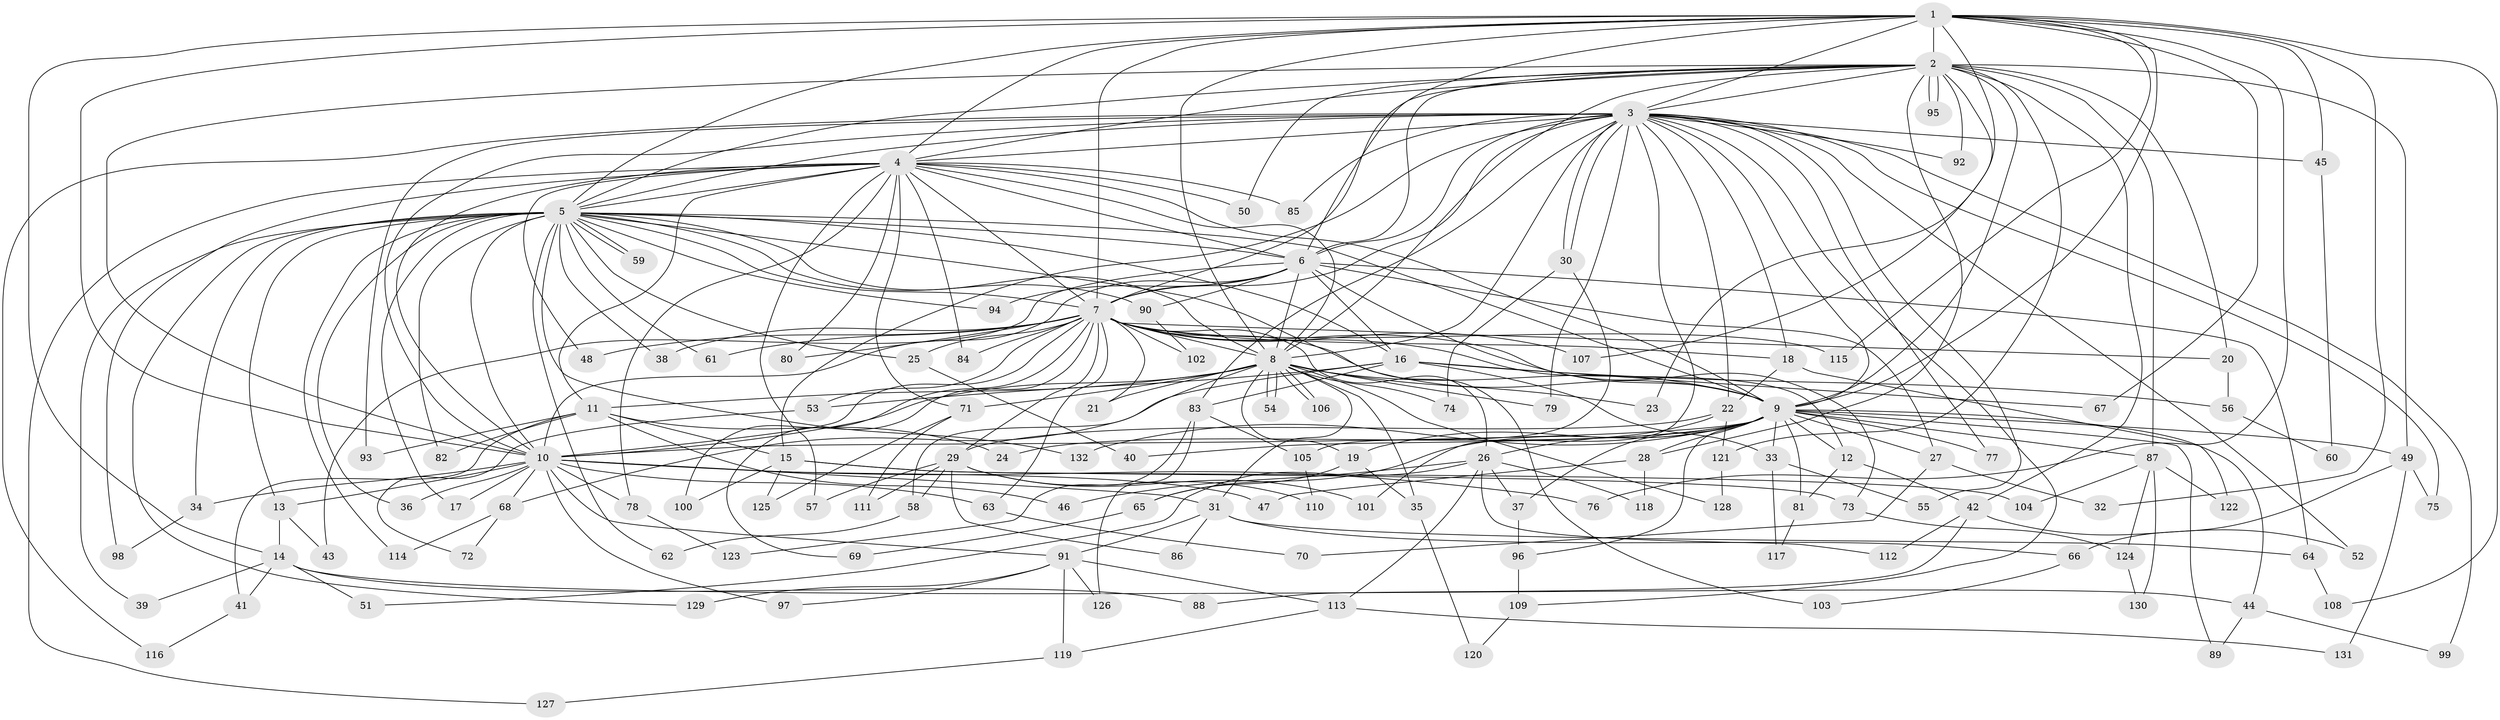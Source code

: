 // Generated by graph-tools (version 1.1) at 2025/45/03/09/25 04:45:55]
// undirected, 132 vertices, 289 edges
graph export_dot {
graph [start="1"]
  node [color=gray90,style=filled];
  1;
  2;
  3;
  4;
  5;
  6;
  7;
  8;
  9;
  10;
  11;
  12;
  13;
  14;
  15;
  16;
  17;
  18;
  19;
  20;
  21;
  22;
  23;
  24;
  25;
  26;
  27;
  28;
  29;
  30;
  31;
  32;
  33;
  34;
  35;
  36;
  37;
  38;
  39;
  40;
  41;
  42;
  43;
  44;
  45;
  46;
  47;
  48;
  49;
  50;
  51;
  52;
  53;
  54;
  55;
  56;
  57;
  58;
  59;
  60;
  61;
  62;
  63;
  64;
  65;
  66;
  67;
  68;
  69;
  70;
  71;
  72;
  73;
  74;
  75;
  76;
  77;
  78;
  79;
  80;
  81;
  82;
  83;
  84;
  85;
  86;
  87;
  88;
  89;
  90;
  91;
  92;
  93;
  94;
  95;
  96;
  97;
  98;
  99;
  100;
  101;
  102;
  103;
  104;
  105;
  106;
  107;
  108;
  109;
  110;
  111;
  112;
  113;
  114;
  115;
  116;
  117;
  118;
  119;
  120;
  121;
  122;
  123;
  124;
  125;
  126;
  127;
  128;
  129;
  130;
  131;
  132;
  1 -- 2;
  1 -- 3;
  1 -- 4;
  1 -- 5;
  1 -- 6;
  1 -- 7;
  1 -- 8;
  1 -- 9;
  1 -- 10;
  1 -- 14;
  1 -- 32;
  1 -- 45;
  1 -- 67;
  1 -- 76;
  1 -- 107;
  1 -- 108;
  1 -- 115;
  2 -- 3;
  2 -- 4;
  2 -- 5;
  2 -- 6;
  2 -- 7;
  2 -- 8;
  2 -- 9;
  2 -- 10;
  2 -- 20;
  2 -- 23;
  2 -- 28;
  2 -- 42;
  2 -- 49;
  2 -- 50;
  2 -- 87;
  2 -- 92;
  2 -- 95;
  2 -- 95;
  2 -- 121;
  3 -- 4;
  3 -- 5;
  3 -- 6;
  3 -- 7;
  3 -- 8;
  3 -- 9;
  3 -- 10;
  3 -- 15;
  3 -- 18;
  3 -- 22;
  3 -- 30;
  3 -- 30;
  3 -- 45;
  3 -- 52;
  3 -- 55;
  3 -- 75;
  3 -- 77;
  3 -- 79;
  3 -- 83;
  3 -- 85;
  3 -- 92;
  3 -- 93;
  3 -- 99;
  3 -- 101;
  3 -- 109;
  3 -- 116;
  4 -- 5;
  4 -- 6;
  4 -- 7;
  4 -- 8;
  4 -- 9;
  4 -- 10;
  4 -- 11;
  4 -- 48;
  4 -- 50;
  4 -- 57;
  4 -- 71;
  4 -- 78;
  4 -- 80;
  4 -- 84;
  4 -- 85;
  4 -- 98;
  4 -- 127;
  5 -- 6;
  5 -- 7;
  5 -- 8;
  5 -- 9;
  5 -- 10;
  5 -- 13;
  5 -- 16;
  5 -- 17;
  5 -- 25;
  5 -- 34;
  5 -- 36;
  5 -- 38;
  5 -- 39;
  5 -- 59;
  5 -- 59;
  5 -- 61;
  5 -- 62;
  5 -- 82;
  5 -- 90;
  5 -- 94;
  5 -- 103;
  5 -- 114;
  5 -- 129;
  5 -- 132;
  6 -- 7;
  6 -- 8;
  6 -- 9;
  6 -- 10;
  6 -- 16;
  6 -- 27;
  6 -- 43;
  6 -- 64;
  6 -- 90;
  6 -- 94;
  7 -- 8;
  7 -- 9;
  7 -- 10;
  7 -- 12;
  7 -- 18;
  7 -- 20;
  7 -- 21;
  7 -- 25;
  7 -- 26;
  7 -- 29;
  7 -- 38;
  7 -- 48;
  7 -- 53;
  7 -- 61;
  7 -- 63;
  7 -- 69;
  7 -- 73;
  7 -- 80;
  7 -- 84;
  7 -- 100;
  7 -- 102;
  7 -- 107;
  7 -- 115;
  8 -- 9;
  8 -- 10;
  8 -- 11;
  8 -- 19;
  8 -- 21;
  8 -- 23;
  8 -- 31;
  8 -- 35;
  8 -- 54;
  8 -- 54;
  8 -- 58;
  8 -- 71;
  8 -- 74;
  8 -- 79;
  8 -- 106;
  8 -- 106;
  8 -- 128;
  9 -- 10;
  9 -- 12;
  9 -- 19;
  9 -- 24;
  9 -- 27;
  9 -- 28;
  9 -- 33;
  9 -- 37;
  9 -- 40;
  9 -- 44;
  9 -- 49;
  9 -- 65;
  9 -- 77;
  9 -- 81;
  9 -- 87;
  9 -- 89;
  9 -- 96;
  9 -- 132;
  10 -- 13;
  10 -- 17;
  10 -- 31;
  10 -- 34;
  10 -- 36;
  10 -- 47;
  10 -- 63;
  10 -- 68;
  10 -- 76;
  10 -- 78;
  10 -- 91;
  10 -- 97;
  11 -- 15;
  11 -- 24;
  11 -- 41;
  11 -- 46;
  11 -- 82;
  11 -- 93;
  12 -- 42;
  12 -- 81;
  13 -- 14;
  13 -- 43;
  14 -- 39;
  14 -- 41;
  14 -- 44;
  14 -- 51;
  14 -- 88;
  15 -- 73;
  15 -- 100;
  15 -- 104;
  15 -- 125;
  16 -- 33;
  16 -- 53;
  16 -- 56;
  16 -- 67;
  16 -- 68;
  16 -- 83;
  18 -- 22;
  18 -- 122;
  19 -- 35;
  19 -- 65;
  20 -- 56;
  22 -- 26;
  22 -- 29;
  22 -- 121;
  25 -- 40;
  26 -- 37;
  26 -- 46;
  26 -- 51;
  26 -- 112;
  26 -- 113;
  26 -- 118;
  27 -- 32;
  27 -- 70;
  28 -- 47;
  28 -- 118;
  29 -- 57;
  29 -- 58;
  29 -- 86;
  29 -- 101;
  29 -- 110;
  29 -- 111;
  30 -- 74;
  30 -- 105;
  31 -- 64;
  31 -- 66;
  31 -- 86;
  31 -- 91;
  33 -- 55;
  33 -- 117;
  34 -- 98;
  35 -- 120;
  37 -- 96;
  41 -- 116;
  42 -- 52;
  42 -- 88;
  42 -- 112;
  44 -- 89;
  44 -- 99;
  45 -- 60;
  49 -- 66;
  49 -- 75;
  49 -- 131;
  53 -- 72;
  56 -- 60;
  58 -- 62;
  63 -- 70;
  64 -- 108;
  65 -- 69;
  66 -- 103;
  68 -- 72;
  68 -- 114;
  71 -- 111;
  71 -- 125;
  73 -- 124;
  78 -- 123;
  81 -- 117;
  83 -- 105;
  83 -- 123;
  83 -- 126;
  87 -- 104;
  87 -- 122;
  87 -- 124;
  87 -- 130;
  90 -- 102;
  91 -- 97;
  91 -- 113;
  91 -- 119;
  91 -- 126;
  91 -- 129;
  96 -- 109;
  105 -- 110;
  109 -- 120;
  113 -- 119;
  113 -- 131;
  119 -- 127;
  121 -- 128;
  124 -- 130;
}
